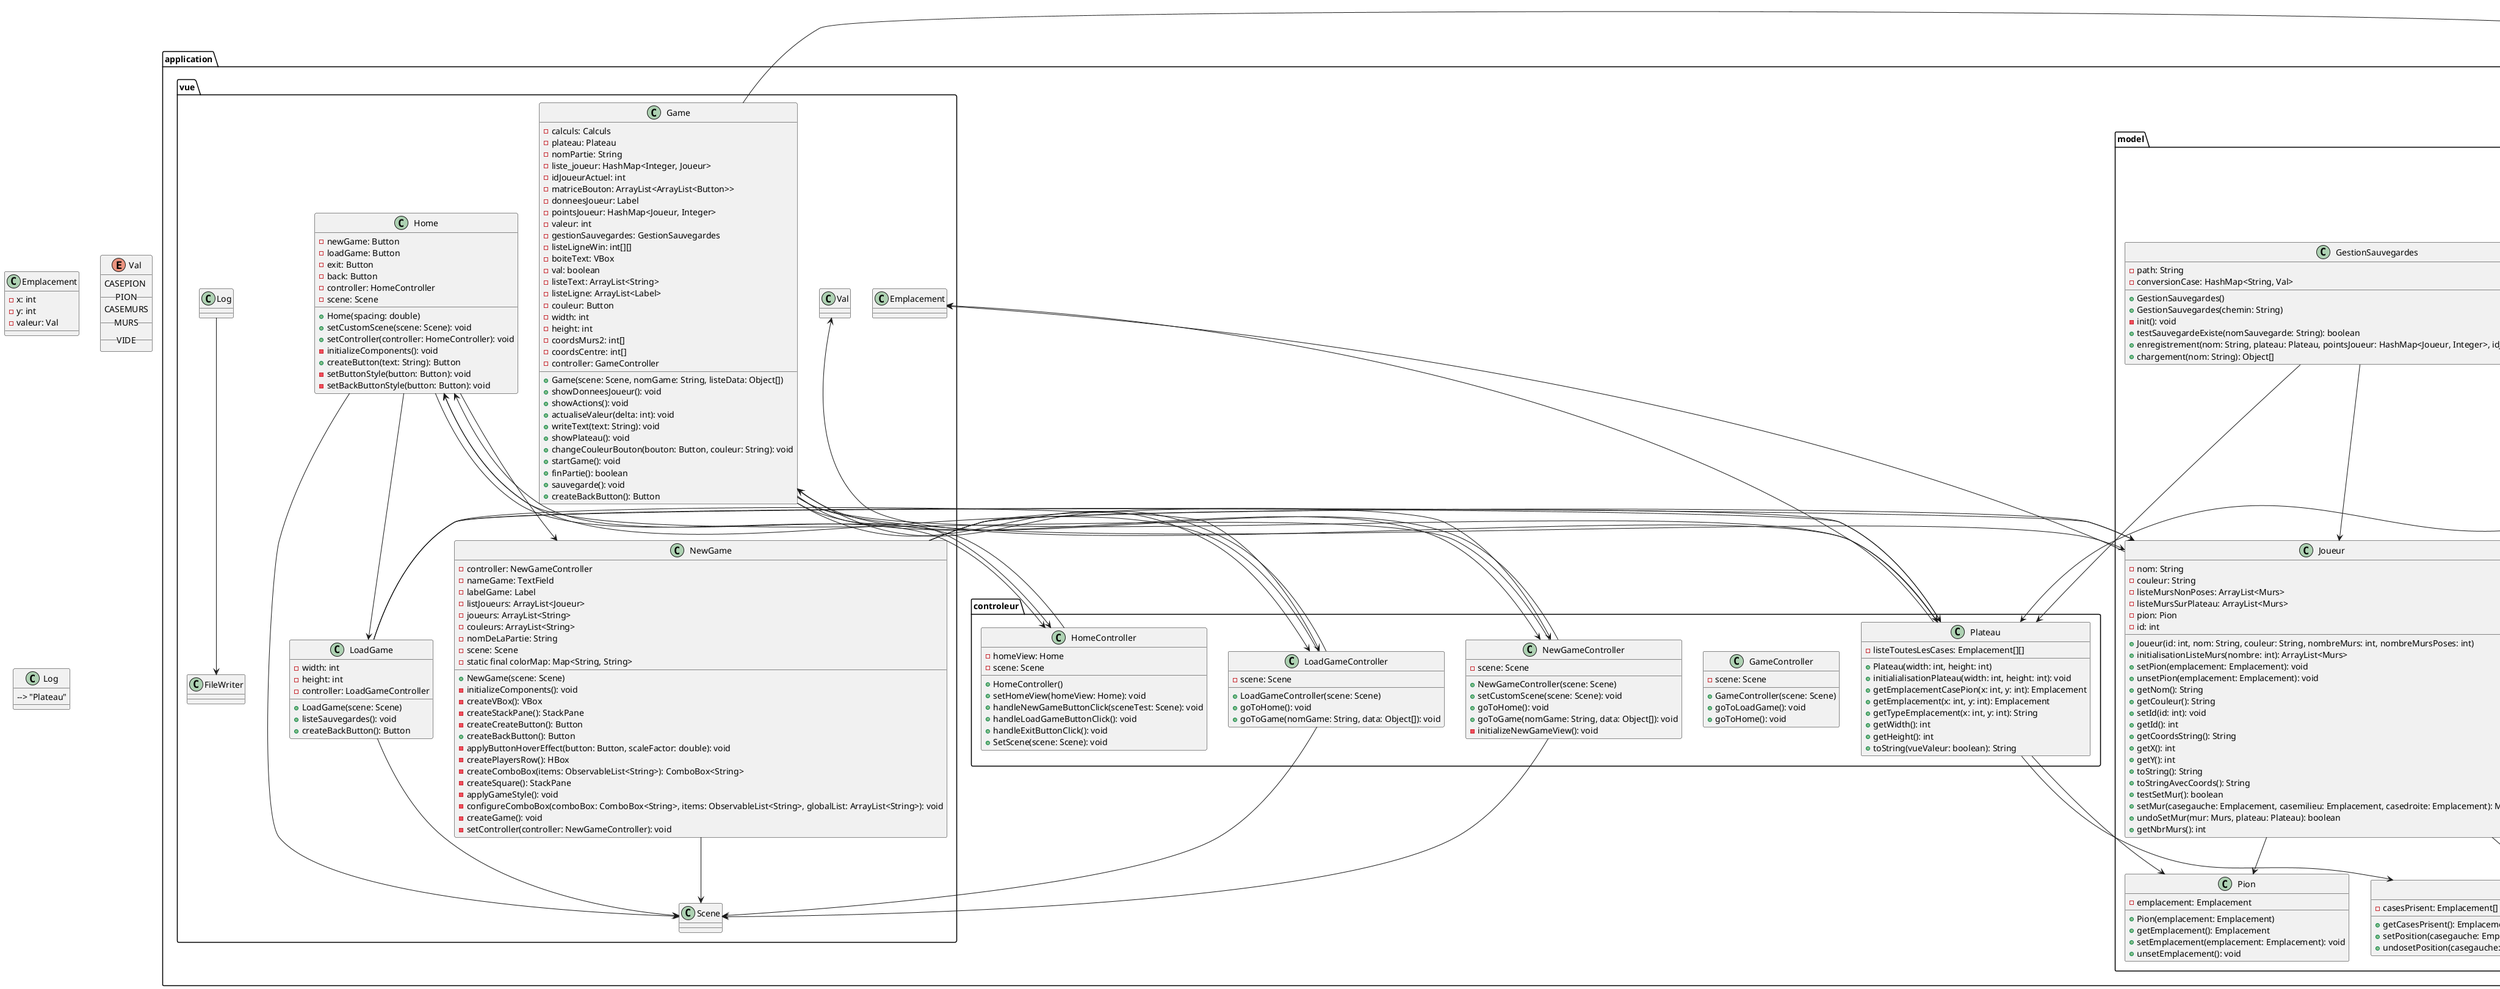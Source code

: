 @startuml

package application.controleur {
    class Plateau {
        - listeToutesLesCases: Emplacement[][]
        + Plateau(width: int, height: int)
        + initialialisationPlateau(width: int, height: int): void
        + getEmplacementCasePion(x: int, y: int): Emplacement
        + getEmplacement(x: int, y: int): Emplacement
        + getTypeEmplacement(x: int, y: int): String
        + getWidth(): int
        + getHeight(): int
        + toString(vueValeur: boolean): String
    }

    class GameController {
        - scene: Scene
        + GameController(scene: Scene)
        + goToLoadGame(): void
        + goToHome(): void
    }

    class HomeController {
        - homeView: Home
        - scene: Scene
        + HomeController()
        + setHomeView(homeView: Home): void
        + handleNewGameButtonClick(sceneTest: Scene): void
        + handleLoadGameButtonClick(): void
        + handleExitButtonClick(): void
        + SetScene(scene: Scene): void
    }

    class LoadGameController {
        - scene: Scene
        + LoadGameController(scene: Scene)
        + goToHome(): void
        + goToGame(nomGame: String, data: Object[]): void
    }

    class NewGameController {
        - scene: Scene
        + NewGameController(scene: Scene)
        + setCustomScene(scene: Scene): void
        + goToHome(): void
        + goToGame(nomGame: String, data: Object[]): void
        - initializeNewGameView(): void
    }
}

class Emplacement {
    - x: int
    - y: int
    - valeur: Val
}

enum Val {
    CASEPION
    __PION__
    CASEMURS
    __MURS__
    __VIDE__
}

class Log {
    --> "Plateau"
}

package application.model {
    class Calculs {
        - plateau: Plateau
        - width: int
        - height: int
        - listeFin: int[5]
        - listeVecteurs: int[][][]
        - idJoueurActuel: int
        - coordinates: StringBuilder
        + Calculs(plateau: Plateau)
        + getPlateau(): Plateau
        + setPlateau(plateau: Plateau): void
        + listeMouvementsPion(x: int, y: int, idJoueur: int): List<int[]>
        + listeMouvementsPion(x: int, y: int): List<int[]>
        + testEmplacementSurPlateau(x: int, y: int): boolean
        + testCase(x: int, y: int, type: Val): boolean
        + dijkstra(x: int, y: int, idjoueur: int): int
        + exist_chemin(x: int, y: int, idJoueur: int): boolean
        + liste_coup_mur(x: int, y: int, listeJoueurs: HashMap<Integer, Joueur>, idJoueur: int): ArrayList<String>
        + filtreliste_coup_murrandom(L: ArrayList<String>): ArrayList<String>
        + inverse_id(id: int): int
        + filtreliste_coup_mur(L: ArrayList<String>, listejoueur: HashMap<Integer, Joueur>, idJoueur: int): ArrayList<String>
        + euristique(listeJoueur: HashMap<Integer, Joueur>, idJoueur: int): Integer
        + min_max(profondeur: int, listeJoueur: HashMap<Integer, Joueur>, idJoueur: int): int
        + use_min_max(listeJoueur: HashMap<Integer, Joueur>, idJoueur: int, profondeur: int): void
    }

    class Emplacement {
        - x: int
        - y: int
        - valeur: Val
        + Emplacement(x: int, y: int, valeur: Val)
        + getX(): int
        + getY(): int
        + getValeur(): Val
        + setValeur(valeur: Val): void
        + toStringCoords(): String
        + toString(): String
    }

    class GestionSauvegardes {
        - path: String
        - conversionCase: HashMap<String, Val>
        + GestionSauvegardes()
        + GestionSauvegardes(chemin: String)
        - init(): void
        + testSauvegardeExiste(nomSauvegarde: String): boolean
        + enregistrement(nom: String, plateau: Plateau, pointsJoueur: HashMap<Joueur, Integer>, idJoueurActuel: int): boolean
        + chargement(nom: String): Object[]
    }

    class Joueur {
        - nom: String
        - couleur: String
        - listeMursNonPoses: ArrayList<Murs>
        - listeMursSurPlateau: ArrayList<Murs>
        - pion: Pion
        - id: int
        + Joueur(id: int, nom: String, couleur: String, nombreMurs: int, nombreMursPoses: int)
        + initialisationListeMurs(nombre: int): ArrayList<Murs>
        + setPion(emplacement: Emplacement): void
        + unsetPion(emplacement: Emplacement): void
        + getNom(): String
        + getCouleur(): String
        + setId(id: int): void
        + getId(): int
        + getCoordsString(): String
        + getX(): int
        + getY(): int
        + toString(): String
        + toStringAvecCoords(): String
        + testSetMur(): boolean
        + setMur(casegauche: Emplacement, casemilieu: Emplacement, casedroite: Emplacement): Murs
        + undoSetMur(mur: Murs, plateau: Plateau): boolean
        + getNbrMurs(): int
    }

    class Log {
        - listeEcriture: HashMap<String, FileWriter>
        - chemin: String
        - dateFormat: DateTimeFormatter
        - chronoFormat: DateTimeFormatter
        + error(nomClasse: String, message: String): void
        + warn(nomClasse: String, message: String): void
        + info(nomClasse: String, message: String): void
        - send(type: String, nomClasse: String, message: String): void
        + close(key: String): void
    }

    class Murs {
        - casesPrisent: Emplacement[]
        + getCasesPrisent(): Emplacement[]
        + setPosition(casegauche: Emplacement, casemilieu: Emplacement, casedroite: Emplacement): void
        + undosetPosition(casegauche: Emplacement, casemilieu: Emplacement, casedroite: Emplacement): void
    }

    class Pion {
        - emplacement: Emplacement
        + Pion(emplacement: Emplacement)
        + getEmplacement(): Emplacement
        + setEmplacement(emplacement: Emplacement): void
        + unsetEmplacement(): void
    }

    enum Val {
        CASEPION
        __PION__
        CASEMURS
        __MURS__
        __VIDE__
    }
}

package application.vue {
    class Game {
        - calculs: Calculs
        - plateau: Plateau
        - nomPartie: String
        - liste_joueur: HashMap<Integer, Joueur>
        - idJoueurActuel: int
        - matriceBouton: ArrayList<ArrayList<Button>>
        - donneesJoueur: Label
        - pointsJoueur: HashMap<Joueur, Integer>
        - valeur: int
        - gestionSauvegardes: GestionSauvegardes
        - listeLigneWin: int[][]
        - boiteText: VBox
        - val: boolean
        - listeText: ArrayList<String>
        - listeLigne: ArrayList<Label>
        - couleur: Button
        - width: int
        - height: int
        - coordsMurs2: int[]
        - coordsCentre: int[]
        - controller: GameController
        + Game(scene: Scene, nomGame: String, listeData: Object[])
        + showDonneesJoueur(): void
        + showActions(): void
        + actualiseValeur(delta: int): void
        + writeText(text: String): void
        + showPlateau(): void
        + changeCouleurBouton(bouton: Button, couleur: String): void
        + startGame(): void
        + finPartie(): boolean
        + sauvegarde(): void
        + createBackButton(): Button
    }

    class Home {
        - newGame: Button
        - loadGame: Button
        - exit: Button
        - back: Button
        - controller: HomeController
        - scene: Scene
        + Home(spacing: double)
        + setCustomScene(scene: Scene): void
        + setController(controller: HomeController): void
        - initializeComponents(): void
        + createButton(text: String): Button
        - setButtonStyle(button: Button): void
        - setBackButtonStyle(button: Button): void
    }

    class LoadGame {
        - width: int
        - height: int
        - controller: LoadGameController
        + LoadGame(scene: Scene)
        + listeSauvegardes(): void
        + createBackButton(): Button
    }

    class NewGame {
        - controller: NewGameController
        - nameGame: TextField
        - labelGame: Label
        - listJoueurs: ArrayList<Joueur>
        - joueurs: ArrayList<String>
        - couleurs: ArrayList<String>
        - nomDeLaPartie: String
        - scene: Scene
        - static final colorMap: Map<String, String>
        + NewGame(scene: Scene)
        - initializeComponents(): void
        - createVBox(): VBox
        - createStackPane(): StackPane
        - createCreateButton(): Button
        + createBackButton(): Button
        - applyButtonHoverEffect(button: Button, scaleFactor: double): void
        - createPlayersRow(): HBox
        - createComboBox(items: ObservableList<String>): ComboBox<String>
        - createSquare(): StackPane
        - applyGameStyle(): void
        - configureComboBox(comboBox: ComboBox<String>, items: ObservableList<String>, globalList: ArrayList<String>): void
        - createGame(): void
        - setController(controller: NewGameController): void
    }
Game --> Calculs
Game --> Plateau
Game --> Joueur
Game --> LoadGameController
Game --> HomeController
Game --> NewGameController

Calculs --> Plateau
Calculs --> Joueur

Plateau --> Emplacement
Plateau --> Val
Plateau --> Murs
Plateau --> Pion

GestionSauvegardes --> Plateau
GestionSauvegardes --> Joueur

Joueur --> Emplacement
Joueur --> Murs
Joueur --> Pion

Log --> FileWriter

LoadGameController --> Scene
LoadGameController --> Home
LoadGameController --> Game

NewGameController --> Scene
NewGameController --> Home
NewGameController --> Game

HomeController --> Home

Home --> HomeController
Home --> Scene
Home --> LoadGame
Home --> NewGame

LoadGame --> Scene
LoadGame --> LoadGameController
LoadGame --> Plateau
LoadGame --> Joueur

NewGame --> Scene
NewGame --> NewGameController
NewGame --> Plateau
NewGame --> Joueur


@enduml
